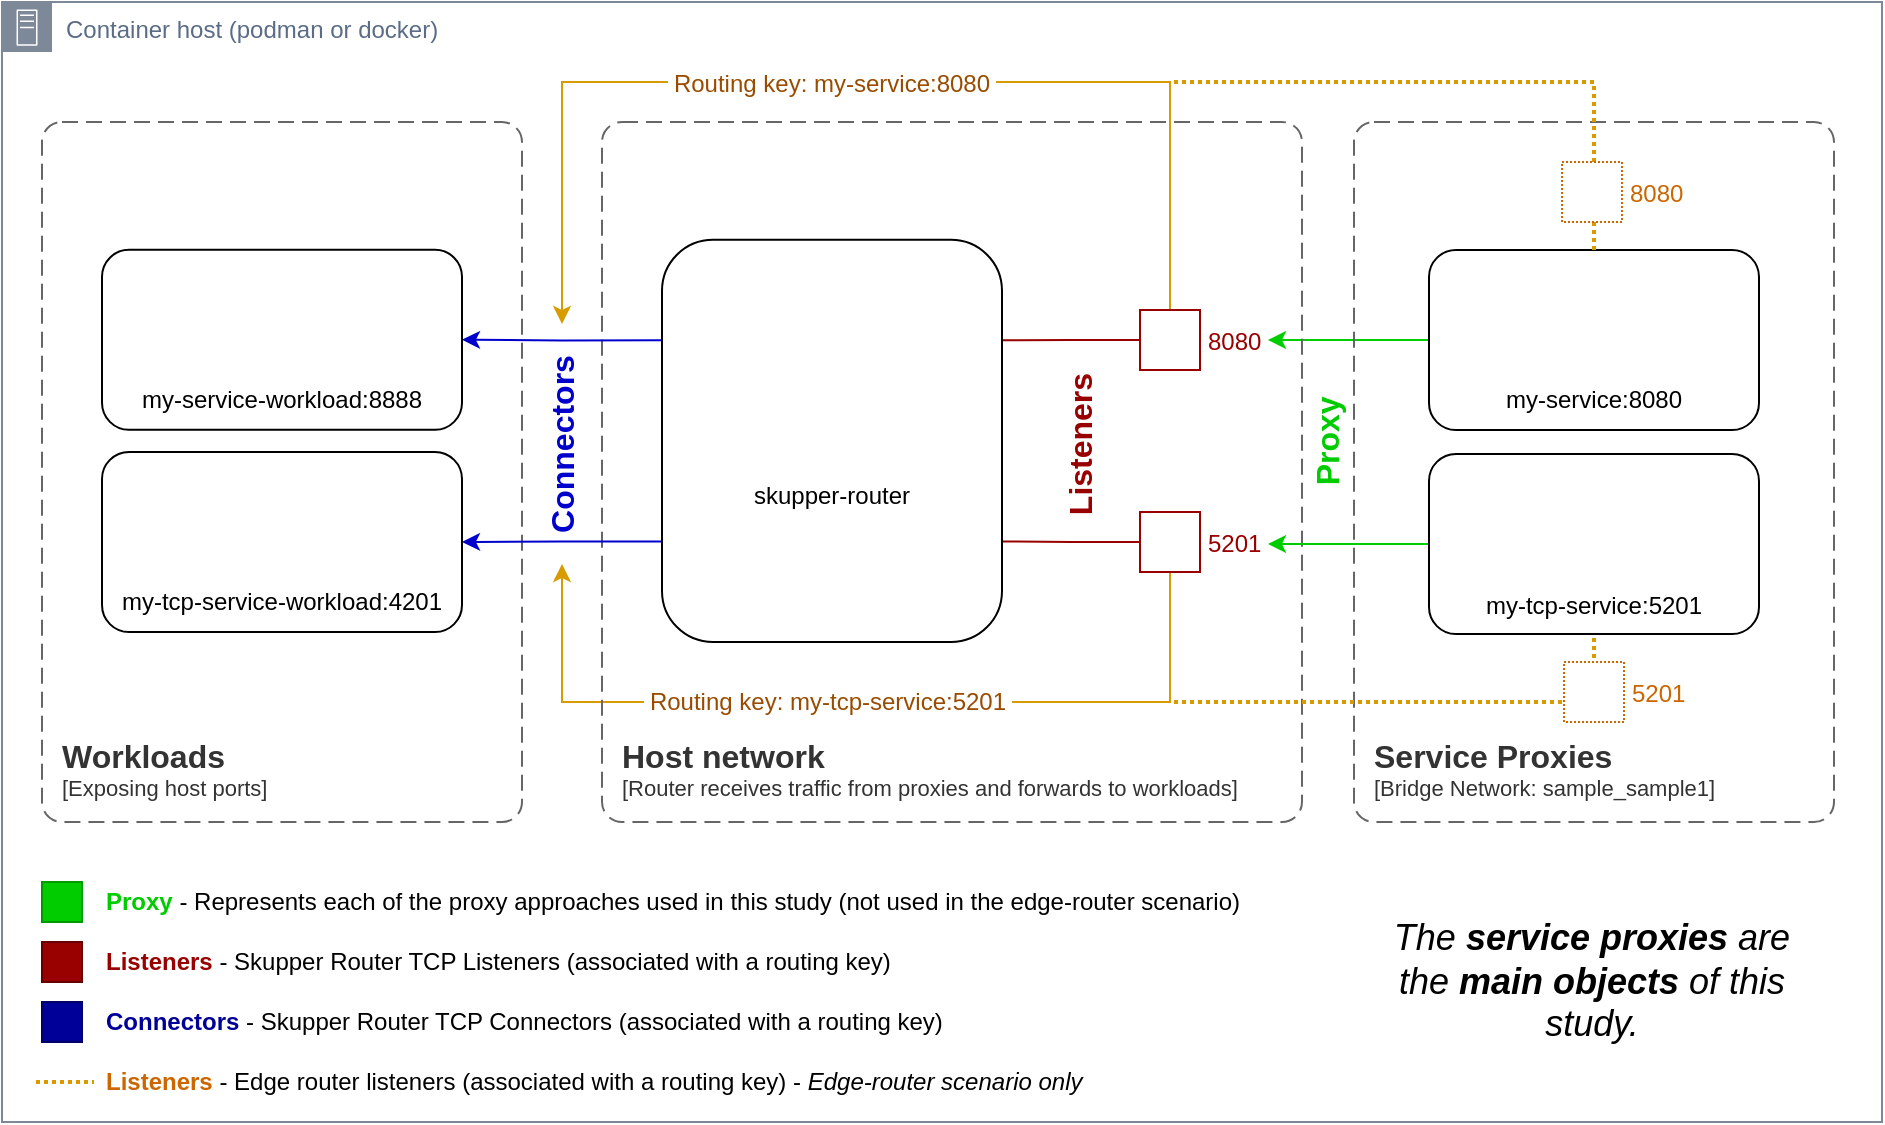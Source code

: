 <mxfile version="24.1.0" type="device" pages="2">
  <diagram name="20240328" id="fqjJIMyGEyLriEQkknpv">
    <mxGraphModel dx="1434" dy="1817" grid="1" gridSize="10" guides="1" tooltips="1" connect="1" arrows="1" fold="1" page="1" pageScale="1" pageWidth="850" pageHeight="1100" math="0" shadow="0">
      <root>
        <mxCell id="0" />
        <mxCell id="1" parent="0" />
        <mxCell id="u_xR3J-K0KoO75LIoVnP-14" value="Container host (podman or docker)" style="points=[[0,0],[0.25,0],[0.5,0],[0.75,0],[1,0],[1,0.25],[1,0.5],[1,0.75],[1,1],[0.75,1],[0.5,1],[0.25,1],[0,1],[0,0.75],[0,0.5],[0,0.25]];outlineConnect=0;gradientColor=none;html=1;whiteSpace=wrap;fontSize=12;fontStyle=0;container=0;pointerEvents=0;collapsible=0;recursiveResize=0;shape=mxgraph.aws4.group;grIcon=mxgraph.aws4.group_on_premise;strokeColor=#7D8998;fillColor=none;verticalAlign=top;align=left;spacingLeft=30;fontColor=#5A6C86;dashed=0;" parent="1" vertex="1">
          <mxGeometry x="30" y="-20" width="940" height="560" as="geometry" />
        </mxCell>
        <mxCell id="vc-OX8ZIWK9D06kaPILr-38" style="edgeStyle=orthogonalEdgeStyle;rounded=0;orthogonalLoop=1;jettySize=auto;html=1;fontColor=#00CC00;strokeColor=#00CC00;" edge="1" parent="1" source="_p0oJx6fUSaqq7kiMBFW-15">
          <mxGeometry relative="1" as="geometry">
            <mxPoint x="663" y="149" as="targetPoint" />
          </mxGeometry>
        </mxCell>
        <mxCell id="_p0oJx6fUSaqq7kiMBFW-15" value="" style="rounded=1;whiteSpace=wrap;html=1;align=right;fontColor=#CC6600;" parent="1" vertex="1">
          <mxGeometry x="743.5" y="104" width="165" height="90" as="geometry" />
        </mxCell>
        <mxCell id="_p0oJx6fUSaqq7kiMBFW-16" value="my-service:8080" style="shape=image;verticalLabelPosition=bottom;labelBackgroundColor=default;verticalAlign=top;aspect=fixed;imageAspect=0;image=https://www.justinleegrant.com/assets/img/2021/podman.png;" parent="1" vertex="1">
          <mxGeometry x="802.84" y="119" width="46.324" height="46.118" as="geometry" />
        </mxCell>
        <object placeholders="1" c4Name="Service Proxies" c4Type="ContainerScopeBoundary" c4Application="Bridge Network: sample_sample1" label="&lt;font style=&quot;font-size: 16px&quot;&gt;&lt;b&gt;&lt;div style=&quot;text-align: left&quot;&gt;%c4Name%&lt;/div&gt;&lt;/b&gt;&lt;/font&gt;&lt;div style=&quot;text-align: left&quot;&gt;[%c4Application%]&lt;/div&gt;" id="_p0oJx6fUSaqq7kiMBFW-17">
          <mxCell style="rounded=1;fontSize=11;whiteSpace=wrap;html=1;dashed=1;arcSize=20;fillColor=none;strokeColor=#666666;fontColor=#333333;labelBackgroundColor=none;align=left;verticalAlign=bottom;labelBorderColor=none;spacingTop=0;spacing=10;dashPattern=8 4;metaEdit=1;rotatable=0;perimeter=rectanglePerimeter;noLabel=0;labelPadding=0;allowArrows=0;connectable=0;expand=0;recursiveResize=0;editable=1;pointerEvents=0;absoluteArcSize=1;points=[[0.25,0,0],[0.5,0,0],[0.75,0,0],[1,0.25,0],[1,0.5,0],[1,0.75,0],[0.75,1,0],[0.5,1,0],[0.25,1,0],[0,0.75,0],[0,0.5,0],[0,0.25,0]];" parent="1" vertex="1">
            <mxGeometry x="706" y="40" width="240" height="350" as="geometry" />
          </mxCell>
        </object>
        <mxCell id="vc-OX8ZIWK9D06kaPILr-21" style="edgeStyle=orthogonalEdgeStyle;rounded=0;orthogonalLoop=1;jettySize=auto;html=1;entryX=1;entryY=0.25;entryDx=0;entryDy=0;endArrow=none;endFill=0;fontColor=#990000;strokeColor=#990000;" edge="1" parent="1" source="_p0oJx6fUSaqq7kiMBFW-27" target="vc-OX8ZIWK9D06kaPILr-17">
          <mxGeometry relative="1" as="geometry" />
        </mxCell>
        <mxCell id="vc-OX8ZIWK9D06kaPILr-48" style="edgeStyle=orthogonalEdgeStyle;rounded=0;orthogonalLoop=1;jettySize=auto;html=1;entryX=1;entryY=0.5;entryDx=0;entryDy=0;fillColor=#ffe6cc;strokeColor=#d79b00;" edge="1" parent="1" source="_p0oJx6fUSaqq7kiMBFW-27" target="vc-OX8ZIWK9D06kaPILr-44">
          <mxGeometry relative="1" as="geometry">
            <Array as="points">
              <mxPoint x="614" y="20" />
              <mxPoint x="310" y="20" />
            </Array>
          </mxGeometry>
        </mxCell>
        <mxCell id="_p0oJx6fUSaqq7kiMBFW-27" value="8080" style="fontStyle=0;labelPosition=right;verticalLabelPosition=middle;align=left;verticalAlign=middle;spacingLeft=2;fontColor=#990000;strokeColor=#990000;" parent="1" vertex="1">
          <mxGeometry x="599" y="134" width="30" height="30" as="geometry" />
        </mxCell>
        <object label="" placeholders="1" id="vc-OX8ZIWK9D06kaPILr-23">
          <mxCell style="edgeStyle=orthogonalEdgeStyle;rounded=0;orthogonalLoop=1;jettySize=auto;html=1;entryX=1;entryY=0.75;entryDx=0;entryDy=0;endArrow=none;endFill=0;fontColor=#990000;strokeColor=#990000;" edge="1" parent="1" source="_p0oJx6fUSaqq7kiMBFW-28" target="vc-OX8ZIWK9D06kaPILr-17">
            <mxGeometry relative="1" as="geometry" />
          </mxCell>
        </object>
        <mxCell id="vc-OX8ZIWK9D06kaPILr-64" style="edgeStyle=orthogonalEdgeStyle;rounded=0;orthogonalLoop=1;jettySize=auto;html=1;exitX=0.5;exitY=1;exitDx=0;exitDy=0;entryX=0;entryY=0.5;entryDx=0;entryDy=0;fontColor=#994C00;fillColor=#ffe6cc;strokeColor=#d79b00;" edge="1" parent="1" source="_p0oJx6fUSaqq7kiMBFW-28" target="vc-OX8ZIWK9D06kaPILr-44">
          <mxGeometry relative="1" as="geometry">
            <Array as="points">
              <mxPoint x="614" y="330" />
              <mxPoint x="310" y="330" />
            </Array>
          </mxGeometry>
        </mxCell>
        <mxCell id="_p0oJx6fUSaqq7kiMBFW-28" value="5201" style="fontStyle=0;labelPosition=right;verticalLabelPosition=middle;align=left;verticalAlign=middle;spacingLeft=2;fontColor=#990000;strokeColor=#990000;" parent="1" vertex="1">
          <mxGeometry x="599" y="235" width="30" height="30" as="geometry" />
        </mxCell>
        <object placeholders="1" c4Name="Host network" c4Type="ContainerScopeBoundary" c4Application="Router receives traffic from proxies and forwards to workloads" label="&lt;font style=&quot;font-size: 16px&quot;&gt;&lt;b&gt;&lt;div style=&quot;text-align: left&quot;&gt;%c4Name%&lt;/div&gt;&lt;/b&gt;&lt;/font&gt;&lt;div style=&quot;text-align: left&quot;&gt;[%c4Application%]&lt;/div&gt;" id="vc-OX8ZIWK9D06kaPILr-1">
          <mxCell style="rounded=1;fontSize=11;whiteSpace=wrap;html=1;dashed=1;arcSize=20;fillColor=none;strokeColor=#666666;fontColor=#333333;labelBackgroundColor=none;align=left;verticalAlign=bottom;labelBorderColor=none;spacingTop=0;spacing=10;dashPattern=8 4;metaEdit=1;rotatable=0;perimeter=rectanglePerimeter;noLabel=0;labelPadding=0;allowArrows=0;connectable=0;expand=0;recursiveResize=0;editable=1;pointerEvents=0;absoluteArcSize=1;points=[[0.25,0,0],[0.5,0,0],[0.75,0,0],[1,0.25,0],[1,0.5,0],[1,0.75,0],[0.75,1,0],[0.5,1,0],[0.25,1,0],[0,0.75,0],[0,0.5,0],[0,0.25,0]];" vertex="1" parent="1">
            <mxGeometry x="330" y="40" width="350" height="350" as="geometry" />
          </mxCell>
        </object>
        <object placeholders="1" c4Name="&#xa;Workloads" c4Type="ContainerScopeBoundary" c4Application="Exposing host ports" label="&lt;font style=&quot;font-size: 16px&quot;&gt;&lt;b&gt;&lt;div style=&quot;text-align: left&quot;&gt;%c4Name%&lt;/div&gt;&lt;/b&gt;&lt;/font&gt;&lt;div style=&quot;text-align: left&quot;&gt;[%c4Application%]&lt;/div&gt;" id="vc-OX8ZIWK9D06kaPILr-4">
          <mxCell style="rounded=1;fontSize=11;whiteSpace=wrap;html=1;dashed=1;arcSize=20;fillColor=none;strokeColor=#666666;fontColor=#333333;labelBackgroundColor=none;align=left;verticalAlign=bottom;labelBorderColor=none;spacingTop=0;spacing=10;dashPattern=8 4;metaEdit=1;rotatable=0;perimeter=rectanglePerimeter;noLabel=0;labelPadding=0;allowArrows=0;connectable=0;expand=0;recursiveResize=0;editable=1;pointerEvents=0;absoluteArcSize=1;points=[[0.25,0,0],[0.5,0,0],[0.75,0,0],[1,0.25,0],[1,0.5,0],[1,0.75,0],[0.75,1,0],[0.5,1,0],[0.25,1,0],[0,0.75,0],[0,0.5,0],[0,0.25,0]];" vertex="1" parent="1">
            <mxGeometry x="50" y="40" width="240" height="350" as="geometry" />
          </mxCell>
        </object>
        <mxCell id="vc-OX8ZIWK9D06kaPILr-34" style="edgeStyle=orthogonalEdgeStyle;rounded=0;orthogonalLoop=1;jettySize=auto;html=1;exitX=0;exitY=0.25;exitDx=0;exitDy=0;entryX=1;entryY=0.5;entryDx=0;entryDy=0;fontColor=#0000CC;strokeColor=#0000CC;" edge="1" parent="1" source="vc-OX8ZIWK9D06kaPILr-17" target="vc-OX8ZIWK9D06kaPILr-29">
          <mxGeometry relative="1" as="geometry" />
        </mxCell>
        <mxCell id="vc-OX8ZIWK9D06kaPILr-45" style="edgeStyle=orthogonalEdgeStyle;rounded=0;orthogonalLoop=1;jettySize=auto;html=1;exitX=0;exitY=0.75;exitDx=0;exitDy=0;entryX=1;entryY=0.5;entryDx=0;entryDy=0;fontColor=#0000CC;strokeColor=#0000CC;" edge="1" parent="1" source="vc-OX8ZIWK9D06kaPILr-17" target="vc-OX8ZIWK9D06kaPILr-31">
          <mxGeometry relative="1" as="geometry" />
        </mxCell>
        <mxCell id="vc-OX8ZIWK9D06kaPILr-17" value="" style="rounded=1;whiteSpace=wrap;html=1;" vertex="1" parent="1">
          <mxGeometry x="360" y="98.88" width="170" height="201.12" as="geometry" />
        </mxCell>
        <mxCell id="u_xR3J-K0KoO75LIoVnP-9" value="skupper-router" style="shape=image;verticalLabelPosition=bottom;labelBackgroundColor=default;verticalAlign=top;aspect=fixed;imageAspect=0;image=https://www.justinleegrant.com/assets/img/2021/podman.png;" parent="1" vertex="1">
          <mxGeometry x="421.84" y="166.94" width="46.324" height="46.118" as="geometry" />
        </mxCell>
        <mxCell id="vc-OX8ZIWK9D06kaPILr-40" style="edgeStyle=orthogonalEdgeStyle;rounded=0;orthogonalLoop=1;jettySize=auto;html=1;fontColor=#00CC00;strokeColor=#00CC00;" edge="1" parent="1" source="vc-OX8ZIWK9D06kaPILr-18">
          <mxGeometry relative="1" as="geometry">
            <mxPoint x="663" y="251" as="targetPoint" />
          </mxGeometry>
        </mxCell>
        <mxCell id="vc-OX8ZIWK9D06kaPILr-18" value="" style="rounded=1;whiteSpace=wrap;html=1;align=right;" vertex="1" parent="1">
          <mxGeometry x="743.5" y="206" width="165" height="90" as="geometry" />
        </mxCell>
        <mxCell id="vc-OX8ZIWK9D06kaPILr-19" value="my-tcp-service:5201" style="shape=image;verticalLabelPosition=bottom;labelBackgroundColor=default;verticalAlign=top;aspect=fixed;imageAspect=0;image=https://www.justinleegrant.com/assets/img/2021/podman.png;" vertex="1" parent="1">
          <mxGeometry x="802.84" y="222" width="46.324" height="46.118" as="geometry" />
        </mxCell>
        <mxCell id="vc-OX8ZIWK9D06kaPILr-29" value="" style="rounded=1;whiteSpace=wrap;html=1;align=right;" vertex="1" parent="1">
          <mxGeometry x="80" y="103.88" width="180" height="90" as="geometry" />
        </mxCell>
        <mxCell id="vc-OX8ZIWK9D06kaPILr-30" value="my-service-workload:8888" style="shape=image;verticalLabelPosition=bottom;labelBackgroundColor=default;verticalAlign=top;aspect=fixed;imageAspect=0;image=https://www.justinleegrant.com/assets/img/2021/podman.png;" vertex="1" parent="1">
          <mxGeometry x="146.84" y="118.88" width="46.324" height="46.118" as="geometry" />
        </mxCell>
        <mxCell id="vc-OX8ZIWK9D06kaPILr-31" value="" style="rounded=1;whiteSpace=wrap;html=1;align=right;" vertex="1" parent="1">
          <mxGeometry x="80" y="205" width="180" height="90" as="geometry" />
        </mxCell>
        <mxCell id="vc-OX8ZIWK9D06kaPILr-32" value="my-tcp-service-workload:4201" style="shape=image;verticalLabelPosition=bottom;labelBackgroundColor=default;verticalAlign=top;aspect=fixed;imageAspect=0;image=https://www.justinleegrant.com/assets/img/2021/podman.png;" vertex="1" parent="1">
          <mxGeometry x="146.84" y="220" width="46.324" height="46.118" as="geometry" />
        </mxCell>
        <mxCell id="vc-OX8ZIWK9D06kaPILr-42" value="Proxy" style="text;html=1;align=center;verticalAlign=middle;whiteSpace=wrap;rounded=0;fontStyle=1;rotation=-90;fontSize=16;fontColor=#00CC00;" vertex="1" parent="1">
          <mxGeometry x="663" y="184.44" width="60" height="30" as="geometry" />
        </mxCell>
        <mxCell id="vc-OX8ZIWK9D06kaPILr-44" value="Connectors" style="text;html=1;align=center;verticalAlign=middle;whiteSpace=wrap;rounded=0;fontStyle=1;rotation=-90;fontSize=16;fontColor=#0000CC;" vertex="1" parent="1">
          <mxGeometry x="250" y="186" width="120" height="30" as="geometry" />
        </mxCell>
        <mxCell id="vc-OX8ZIWK9D06kaPILr-46" value="Listeners" style="text;html=1;align=center;verticalAlign=middle;whiteSpace=wrap;rounded=0;fontStyle=1;rotation=-90;fontSize=16;fontColor=#990000;" vertex="1" parent="1">
          <mxGeometry x="509" y="186" width="120" height="30" as="geometry" />
        </mxCell>
        <mxCell id="vc-OX8ZIWK9D06kaPILr-63" value="&amp;nbsp;Routing key: my-service:8080&amp;nbsp;" style="text;html=1;align=center;verticalAlign=middle;whiteSpace=wrap;rounded=0;labelBackgroundColor=default;fontColor=#994C00;" vertex="1" parent="1">
          <mxGeometry x="335" y="6" width="220" height="30" as="geometry" />
        </mxCell>
        <mxCell id="vc-OX8ZIWK9D06kaPILr-65" value="&amp;nbsp;Routing key: my-tcp-service:5201&amp;nbsp;" style="text;html=1;align=center;verticalAlign=middle;whiteSpace=wrap;rounded=0;labelBackgroundColor=default;fontColor=#994C00;" vertex="1" parent="1">
          <mxGeometry x="333" y="315" width="220" height="30" as="geometry" />
        </mxCell>
        <mxCell id="vc-OX8ZIWK9D06kaPILr-77" value="" style="whiteSpace=wrap;html=1;aspect=fixed;strokeColor=#009900;fillColor=#00CC00;" vertex="1" parent="1">
          <mxGeometry x="50" y="420" width="20" height="20" as="geometry" />
        </mxCell>
        <mxCell id="vc-OX8ZIWK9D06kaPILr-78" value="&lt;font color=&quot;#00cc00&quot;&gt;&lt;b&gt;Proxy&lt;/b&gt;&lt;/font&gt; - Represents each of the proxy approaches used in this study (not used in the edge-router scenario)" style="text;html=1;align=left;verticalAlign=middle;whiteSpace=wrap;rounded=0;" vertex="1" parent="1">
          <mxGeometry x="80" y="415" width="600" height="30" as="geometry" />
        </mxCell>
        <mxCell id="vc-OX8ZIWK9D06kaPILr-80" value="" style="whiteSpace=wrap;html=1;aspect=fixed;strokeColor=#660000;fillColor=#990000;" vertex="1" parent="1">
          <mxGeometry x="50" y="450" width="20" height="20" as="geometry" />
        </mxCell>
        <mxCell id="vc-OX8ZIWK9D06kaPILr-81" value="&lt;b style=&quot;&quot;&gt;&lt;font color=&quot;#990000&quot;&gt;Listeners&lt;/font&gt;&lt;font color=&quot;#00cc00&quot;&gt;&amp;nbsp;&lt;/font&gt;&lt;/b&gt;- Skupper Router TCP Listeners (associated with a routing key)" style="text;html=1;align=left;verticalAlign=middle;whiteSpace=wrap;rounded=0;" vertex="1" parent="1">
          <mxGeometry x="80" y="445" width="420" height="30" as="geometry" />
        </mxCell>
        <mxCell id="vc-OX8ZIWK9D06kaPILr-83" value="" style="whiteSpace=wrap;html=1;aspect=fixed;strokeColor=#000066;fillColor=#000099;" vertex="1" parent="1">
          <mxGeometry x="50" y="480" width="20" height="20" as="geometry" />
        </mxCell>
        <mxCell id="vc-OX8ZIWK9D06kaPILr-84" value="&lt;b style=&quot;&quot;&gt;&lt;font color=&quot;#000099&quot;&gt;Connectors&lt;/font&gt;&lt;font color=&quot;#00cc00&quot;&gt;&amp;nbsp;&lt;/font&gt;&lt;/b&gt;- Skupper Router TCP Connectors (associated with a routing key)" style="text;html=1;align=left;verticalAlign=middle;whiteSpace=wrap;rounded=0;" vertex="1" parent="1">
          <mxGeometry x="80" y="475" width="460" height="30" as="geometry" />
        </mxCell>
        <mxCell id="vc-OX8ZIWK9D06kaPILr-85" value="" style="endArrow=none;dashed=1;html=1;dashPattern=1 1;strokeWidth=2;rounded=0;fillColor=#ffe6cc;strokeColor=#d79b00;" edge="1" parent="1">
          <mxGeometry width="50" height="50" relative="1" as="geometry">
            <mxPoint x="47" y="520" as="sourcePoint" />
            <mxPoint x="76" y="520" as="targetPoint" />
          </mxGeometry>
        </mxCell>
        <mxCell id="vc-OX8ZIWK9D06kaPILr-87" value="&lt;b style=&quot;&quot;&gt;&lt;font color=&quot;#cc6600&quot;&gt;Listeners&lt;/font&gt;&lt;font color=&quot;#00cc00&quot;&gt;&amp;nbsp;&lt;/font&gt;&lt;/b&gt;- Edge router listeners (associated with a routing key) - &lt;i&gt;Edge-router scenario only&lt;/i&gt;" style="text;html=1;align=left;verticalAlign=middle;whiteSpace=wrap;rounded=0;" vertex="1" parent="1">
          <mxGeometry x="80" y="505" width="810" height="30" as="geometry" />
        </mxCell>
        <mxCell id="vc-OX8ZIWK9D06kaPILr-88" value="The &lt;b&gt;service proxies&lt;/b&gt; are the &lt;b&gt;main objects&lt;/b&gt; of this study." style="text;html=1;align=center;verticalAlign=middle;whiteSpace=wrap;rounded=0;fontSize=18;fontStyle=2" vertex="1" parent="1">
          <mxGeometry x="710" y="420" width="230" height="100" as="geometry" />
        </mxCell>
        <mxCell id="vc-OX8ZIWK9D06kaPILr-92" value="" style="endArrow=none;dashed=1;html=1;strokeWidth=2;rounded=0;exitX=0.5;exitY=0;exitDx=0;exitDy=0;dashPattern=1 1;fillColor=#ffe6cc;strokeColor=#d79b00;" edge="1" parent="1" source="_p0oJx6fUSaqq7kiMBFW-15">
          <mxGeometry width="50" height="50" relative="1" as="geometry">
            <mxPoint x="420" y="240" as="sourcePoint" />
            <mxPoint x="615" y="20" as="targetPoint" />
            <Array as="points">
              <mxPoint x="826" y="20" />
            </Array>
          </mxGeometry>
        </mxCell>
        <mxCell id="vc-OX8ZIWK9D06kaPILr-90" value="8080" style="fontStyle=0;labelPosition=right;verticalLabelPosition=middle;align=left;verticalAlign=middle;spacingLeft=2;dashed=1;dashPattern=1 1;strokeColor=#CC6600;fontColor=#CC6600;" vertex="1" parent="1">
          <mxGeometry x="810" y="60" width="30" height="30" as="geometry" />
        </mxCell>
        <mxCell id="vc-OX8ZIWK9D06kaPILr-93" value="" style="endArrow=none;dashed=1;html=1;dashPattern=1 1;strokeWidth=2;rounded=0;entryX=0.5;entryY=1;entryDx=0;entryDy=0;fillColor=#ffe6cc;strokeColor=#d79b00;" edge="1" parent="1" target="vc-OX8ZIWK9D06kaPILr-18">
          <mxGeometry width="50" height="50" relative="1" as="geometry">
            <mxPoint x="616" y="330" as="sourcePoint" />
            <mxPoint x="410" y="180" as="targetPoint" />
            <Array as="points">
              <mxPoint x="826" y="330" />
            </Array>
          </mxGeometry>
        </mxCell>
        <mxCell id="vc-OX8ZIWK9D06kaPILr-89" value="5201" style="fontStyle=0;labelPosition=right;verticalLabelPosition=middle;align=left;verticalAlign=middle;spacingLeft=2;dashed=1;dashPattern=1 1;strokeColor=#CC6600;fontColor=#CC6600;" vertex="1" parent="1">
          <mxGeometry x="811" y="310" width="30" height="30" as="geometry" />
        </mxCell>
      </root>
    </mxGraphModel>
  </diagram>
  <diagram name="20240326" id="60_CS3RJEx2GY9H4rcXr">
    <mxGraphModel dx="1434" dy="717" grid="1" gridSize="10" guides="1" tooltips="1" connect="1" arrows="1" fold="1" page="1" pageScale="1" pageWidth="850" pageHeight="1100" math="0" shadow="0">
      <root>
        <mxCell id="9-atsFCUk3CBhmAf-LkM-0" />
        <mxCell id="9-atsFCUk3CBhmAf-LkM-1" parent="9-atsFCUk3CBhmAf-LkM-0" />
        <mxCell id="9-atsFCUk3CBhmAf-LkM-2" value="my-service:8888" style="sketch=0;pointerEvents=1;shadow=0;dashed=0;html=1;strokeColor=none;labelPosition=center;verticalLabelPosition=bottom;verticalAlign=top;outlineConnect=0;align=center;shape=mxgraph.office.servers.physical_host;fillColor=#2072B8;" vertex="1" parent="9-atsFCUk3CBhmAf-LkM-1">
          <mxGeometry x="130" y="68" width="27" height="52" as="geometry" />
        </mxCell>
        <mxCell id="9-atsFCUk3CBhmAf-LkM-3" value="Container host (podman or docker)" style="points=[[0,0],[0.25,0],[0.5,0],[0.75,0],[1,0],[1,0.25],[1,0.5],[1,0.75],[1,1],[0.75,1],[0.5,1],[0.25,1],[0,1],[0,0.75],[0,0.5],[0,0.25]];outlineConnect=0;gradientColor=none;html=1;whiteSpace=wrap;fontSize=12;fontStyle=0;container=1;pointerEvents=0;collapsible=0;recursiveResize=0;shape=mxgraph.aws4.group;grIcon=mxgraph.aws4.group_on_premise;strokeColor=#7D8998;fillColor=none;verticalAlign=top;align=left;spacingLeft=30;fontColor=#5A6C86;dashed=0;" vertex="1" parent="9-atsFCUk3CBhmAf-LkM-1">
          <mxGeometry x="305" y="50" width="535" height="270" as="geometry" />
        </mxCell>
        <mxCell id="9-atsFCUk3CBhmAf-LkM-4" style="edgeStyle=orthogonalEdgeStyle;rounded=0;orthogonalLoop=1;jettySize=auto;html=1;" edge="1" parent="9-atsFCUk3CBhmAf-LkM-3" source="9-atsFCUk3CBhmAf-LkM-5">
          <mxGeometry relative="1" as="geometry">
            <mxPoint x="168" y="175" as="targetPoint" />
            <Array as="points">
              <mxPoint x="235" y="80" />
              <mxPoint x="235" y="175" />
            </Array>
          </mxGeometry>
        </mxCell>
        <mxCell id="9-atsFCUk3CBhmAf-LkM-5" value="my-service:8080&amp;nbsp; &amp;nbsp;&amp;nbsp;" style="rounded=1;whiteSpace=wrap;html=1;align=right;" vertex="1" parent="9-atsFCUk3CBhmAf-LkM-3">
          <mxGeometry x="312.5" y="50" width="165" height="60" as="geometry" />
        </mxCell>
        <mxCell id="9-atsFCUk3CBhmAf-LkM-6" value="" style="shape=image;verticalLabelPosition=bottom;labelBackgroundColor=default;verticalAlign=top;aspect=fixed;imageAspect=0;image=https://www.justinleegrant.com/assets/img/2021/podman.png;" vertex="1" parent="9-atsFCUk3CBhmAf-LkM-3">
          <mxGeometry x="319.5" y="56.94" width="46.324" height="46.118" as="geometry" />
        </mxCell>
        <object placeholders="1" c4Name="sample_sample1" c4Type="ContainerScopeBoundary" c4Application="Bridge Network" label="&lt;font style=&quot;font-size: 16px&quot;&gt;&lt;b&gt;&lt;div style=&quot;text-align: left&quot;&gt;%c4Name%&lt;/div&gt;&lt;/b&gt;&lt;/font&gt;&lt;div style=&quot;text-align: left&quot;&gt;[%c4Application%]&lt;/div&gt;" id="9-atsFCUk3CBhmAf-LkM-7">
          <mxCell style="rounded=1;fontSize=11;whiteSpace=wrap;html=1;dashed=1;arcSize=20;fillColor=none;strokeColor=#666666;fontColor=#333333;labelBackgroundColor=none;align=left;verticalAlign=bottom;labelBorderColor=none;spacingTop=0;spacing=10;dashPattern=8 4;metaEdit=1;rotatable=0;perimeter=rectanglePerimeter;noLabel=0;labelPadding=0;allowArrows=0;connectable=0;expand=0;recursiveResize=0;editable=1;pointerEvents=0;absoluteArcSize=1;points=[[0.25,0,0],[0.5,0,0],[0.75,0,0],[1,0.25,0],[1,0.5,0],[1,0.75,0],[0.75,1,0],[0.5,1,0],[0.25,1,0],[0,0.75,0],[0,0.5,0],[0,0.25,0]];" vertex="1" parent="9-atsFCUk3CBhmAf-LkM-3">
            <mxGeometry x="275" y="30" width="240" height="220" as="geometry" />
          </mxCell>
        </object>
        <mxCell id="9-atsFCUk3CBhmAf-LkM-8" style="edgeStyle=orthogonalEdgeStyle;rounded=0;orthogonalLoop=1;jettySize=auto;html=1;" edge="1" parent="9-atsFCUk3CBhmAf-LkM-3" source="9-atsFCUk3CBhmAf-LkM-9">
          <mxGeometry relative="1" as="geometry">
            <mxPoint x="168" y="216" as="targetPoint" />
            <Array as="points">
              <mxPoint x="245" y="150" />
              <mxPoint x="245" y="216" />
            </Array>
          </mxGeometry>
        </mxCell>
        <mxCell id="9-atsFCUk3CBhmAf-LkM-9" value="my-tcp-service:5201&amp;nbsp;" style="rounded=1;whiteSpace=wrap;html=1;align=right;" vertex="1" parent="9-atsFCUk3CBhmAf-LkM-3">
          <mxGeometry x="312.5" y="120" width="165" height="60" as="geometry" />
        </mxCell>
        <mxCell id="9-atsFCUk3CBhmAf-LkM-10" value="" style="shape=image;verticalLabelPosition=bottom;labelBackgroundColor=default;verticalAlign=top;aspect=fixed;imageAspect=0;image=https://www.justinleegrant.com/assets/img/2021/podman.png;" vertex="1" parent="9-atsFCUk3CBhmAf-LkM-3">
          <mxGeometry x="319.5" y="126.94" width="46.324" height="46.118" as="geometry" />
        </mxCell>
        <object placeholders="1" c4Name="host" c4Type="ContainerScopeBoundary" c4Application="Host network" label="&lt;font style=&quot;font-size: 16px&quot;&gt;&lt;b&gt;&lt;div style=&quot;text-align: left&quot;&gt;%c4Name%&lt;/div&gt;&lt;/b&gt;&lt;/font&gt;&lt;div style=&quot;text-align: left&quot;&gt;[%c4Application%]&lt;/div&gt;" id="9-atsFCUk3CBhmAf-LkM-11">
          <mxCell style="rounded=1;fontSize=11;whiteSpace=wrap;html=1;dashed=1;arcSize=20;fillColor=none;strokeColor=#666666;fontColor=#333333;labelBackgroundColor=none;align=left;verticalAlign=bottom;labelBorderColor=none;spacingTop=0;spacing=10;dashPattern=8 4;metaEdit=1;rotatable=0;perimeter=rectanglePerimeter;noLabel=0;labelPadding=0;allowArrows=0;connectable=0;expand=0;recursiveResize=0;editable=1;pointerEvents=0;absoluteArcSize=1;points=[[0.25,0,0],[0.5,0,0],[0.75,0,0],[1,0.25,0],[1,0.5,0],[1,0.75,0],[0.75,1,0],[0.5,1,0],[0.25,1,0],[0,0.75,0],[0,0.5,0],[0,0.25,0]];" vertex="1" parent="9-atsFCUk3CBhmAf-LkM-3">
            <mxGeometry x="15" y="30" width="240" height="220" as="geometry" />
          </mxCell>
        </object>
        <mxCell id="9-atsFCUk3CBhmAf-LkM-12" value="" style="group" vertex="1" connectable="0" parent="9-atsFCUk3CBhmAf-LkM-3">
          <mxGeometry x="45" y="70" width="180" height="70" as="geometry" />
        </mxCell>
        <mxCell id="9-atsFCUk3CBhmAf-LkM-13" value="&lt;blockquote style=&quot;margin: 0 0 0 40px; border: none; padding: 0px;&quot;&gt;skupper-router&amp;nbsp; &amp;nbsp;&lt;br&gt;&lt;br&gt;&lt;/blockquote&gt;" style="rounded=1;whiteSpace=wrap;html=1;align=right;" vertex="1" parent="9-atsFCUk3CBhmAf-LkM-12">
          <mxGeometry width="180" height="70" as="geometry" />
        </mxCell>
        <mxCell id="9-atsFCUk3CBhmAf-LkM-14" value="" style="shape=image;verticalLabelPosition=bottom;labelBackgroundColor=default;verticalAlign=top;aspect=fixed;imageAspect=0;image=https://www.justinleegrant.com/assets/img/2021/podman.png;" vertex="1" parent="9-atsFCUk3CBhmAf-LkM-12">
          <mxGeometry x="20" y="7" width="46.324" height="46.118" as="geometry" />
        </mxCell>
        <mxCell id="9-atsFCUk3CBhmAf-LkM-15" value="8080" style="fontStyle=0;labelPosition=right;verticalLabelPosition=middle;align=left;verticalAlign=middle;spacingLeft=2;" vertex="1" parent="9-atsFCUk3CBhmAf-LkM-3">
          <mxGeometry x="105" y="160" width="30" height="30" as="geometry" />
        </mxCell>
        <mxCell id="9-atsFCUk3CBhmAf-LkM-16" value="5201" style="fontStyle=0;labelPosition=right;verticalLabelPosition=middle;align=left;verticalAlign=middle;spacingLeft=2;" vertex="1" parent="9-atsFCUk3CBhmAf-LkM-3">
          <mxGeometry x="105" y="200" width="30" height="30" as="geometry" />
        </mxCell>
        <mxCell id="9-atsFCUk3CBhmAf-LkM-17" style="edgeStyle=orthogonalEdgeStyle;rounded=0;orthogonalLoop=1;jettySize=auto;html=1;entryX=0.14;entryY=1.001;entryDx=0;entryDy=0;entryPerimeter=0;" edge="1" parent="9-atsFCUk3CBhmAf-LkM-3" source="9-atsFCUk3CBhmAf-LkM-16" target="9-atsFCUk3CBhmAf-LkM-13">
          <mxGeometry relative="1" as="geometry">
            <mxPoint x="70" y="140" as="targetPoint" />
            <Array as="points">
              <mxPoint x="70" y="215" />
              <mxPoint x="70" y="140" />
            </Array>
          </mxGeometry>
        </mxCell>
        <mxCell id="9-atsFCUk3CBhmAf-LkM-18" style="edgeStyle=orthogonalEdgeStyle;rounded=0;orthogonalLoop=1;jettySize=auto;html=1;entryX=0.139;entryY=1.004;entryDx=0;entryDy=0;entryPerimeter=0;" edge="1" parent="9-atsFCUk3CBhmAf-LkM-3" source="9-atsFCUk3CBhmAf-LkM-15" target="9-atsFCUk3CBhmAf-LkM-13">
          <mxGeometry relative="1" as="geometry">
            <Array as="points">
              <mxPoint x="70" y="175" />
            </Array>
          </mxGeometry>
        </mxCell>
        <mxCell id="9-atsFCUk3CBhmAf-LkM-19" value="my-tcp-service:4201" style="sketch=0;pointerEvents=1;shadow=0;dashed=0;html=1;strokeColor=none;labelPosition=center;verticalLabelPosition=bottom;verticalAlign=top;outlineConnect=0;align=center;shape=mxgraph.office.servers.physical_host;fillColor=#2072B8;" vertex="1" parent="9-atsFCUk3CBhmAf-LkM-1">
          <mxGeometry x="130" y="190" width="27" height="52" as="geometry" />
        </mxCell>
        <mxCell id="9-atsFCUk3CBhmAf-LkM-20" style="edgeStyle=orthogonalEdgeStyle;rounded=0;orthogonalLoop=1;jettySize=auto;html=1;" edge="1" parent="9-atsFCUk3CBhmAf-LkM-1" source="9-atsFCUk3CBhmAf-LkM-13" target="9-atsFCUk3CBhmAf-LkM-2">
          <mxGeometry relative="1" as="geometry">
            <Array as="points">
              <mxPoint x="240" y="155" />
              <mxPoint x="240" y="100" />
            </Array>
          </mxGeometry>
        </mxCell>
        <mxCell id="9-atsFCUk3CBhmAf-LkM-21" style="edgeStyle=orthogonalEdgeStyle;rounded=0;orthogonalLoop=1;jettySize=auto;html=1;" edge="1" parent="9-atsFCUk3CBhmAf-LkM-1" source="9-atsFCUk3CBhmAf-LkM-13" target="9-atsFCUk3CBhmAf-LkM-19">
          <mxGeometry relative="1" as="geometry">
            <Array as="points">
              <mxPoint x="240" y="155" />
              <mxPoint x="240" y="220" />
            </Array>
          </mxGeometry>
        </mxCell>
      </root>
    </mxGraphModel>
  </diagram>
</mxfile>
